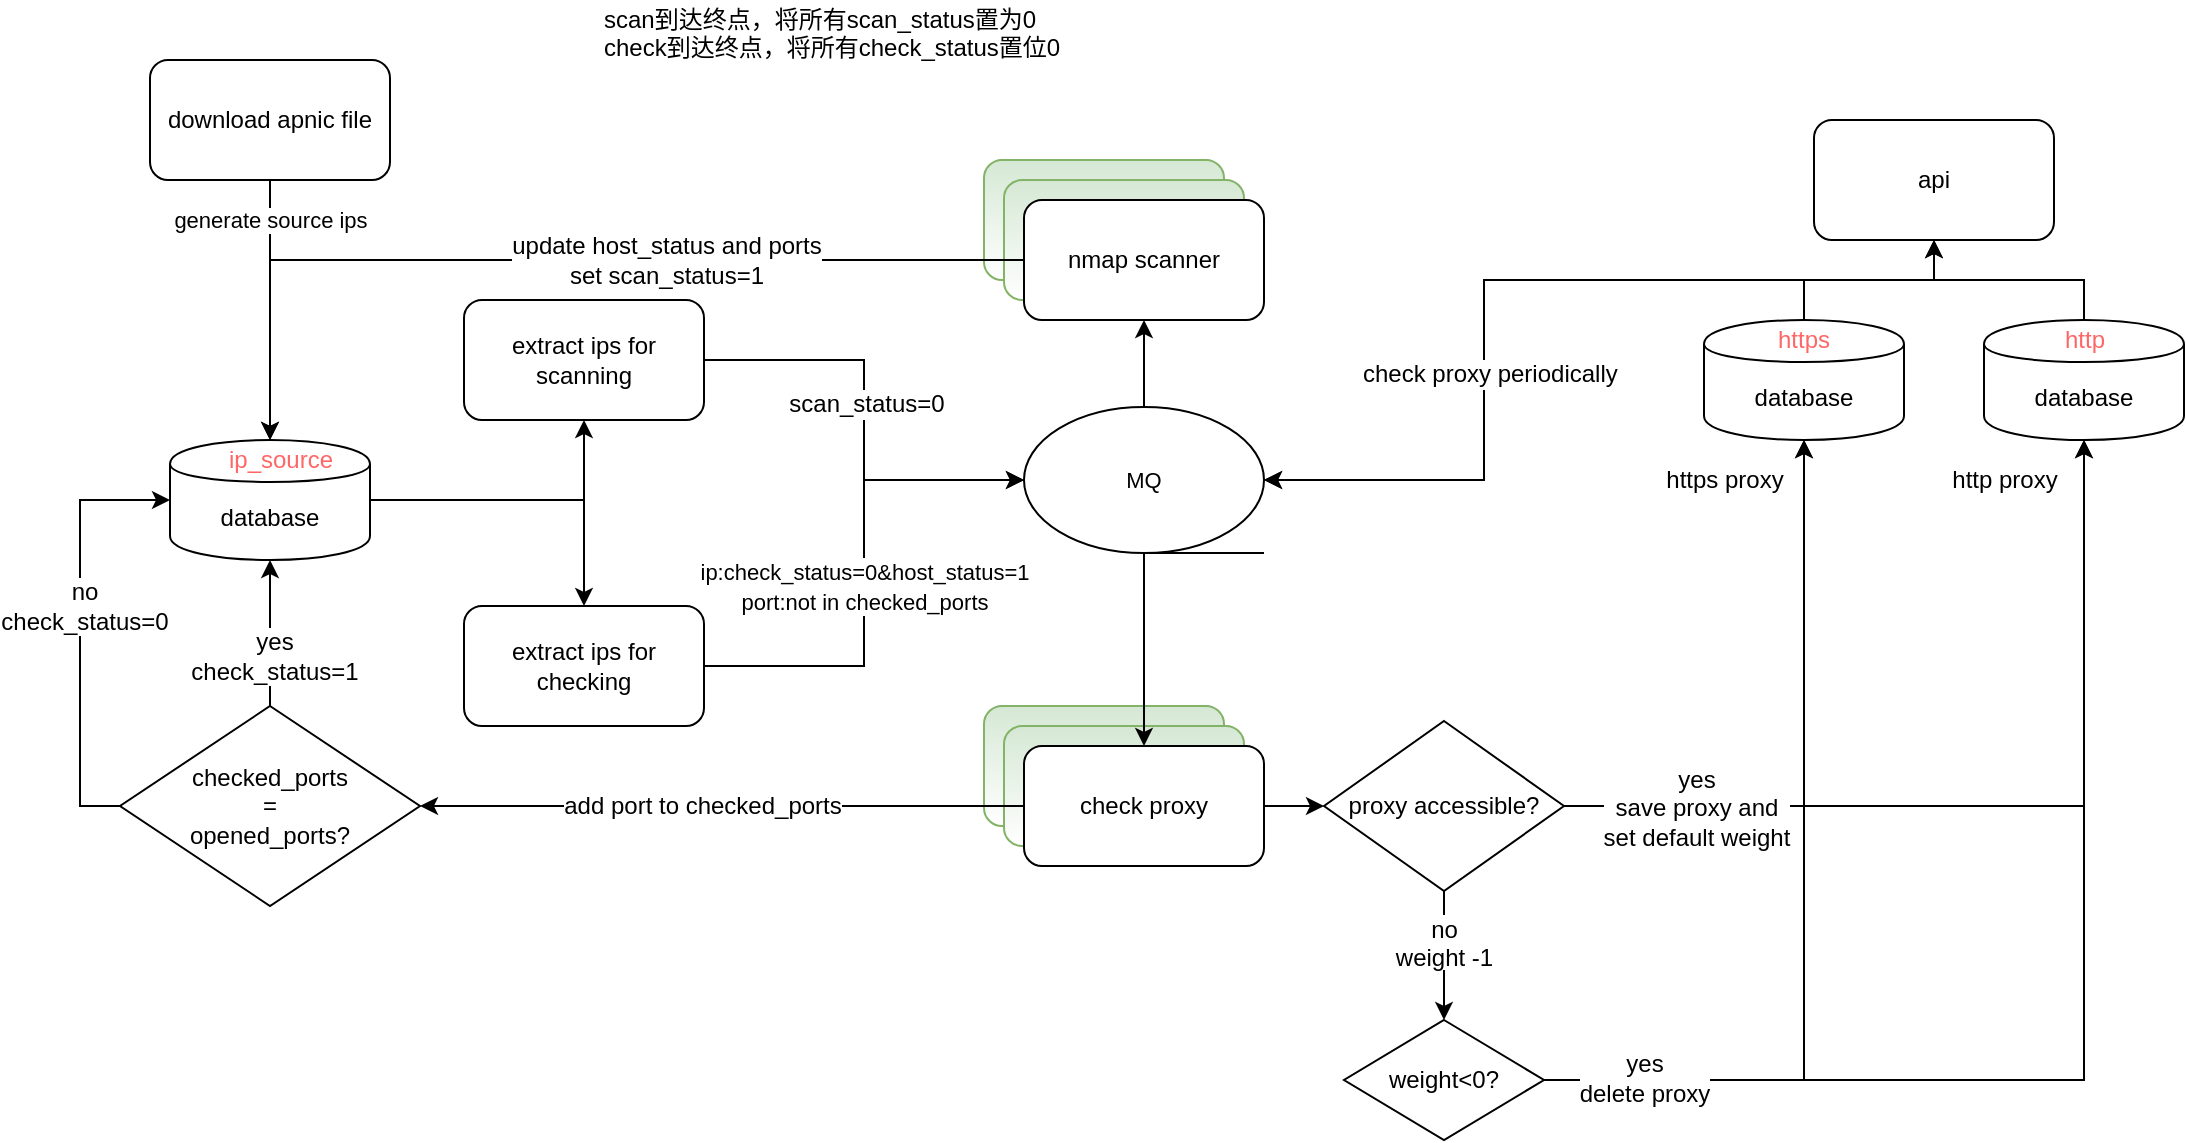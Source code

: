 <mxfile version="11.1.4" type="device"><diagram id="Yo2km9Xh_Ag7PvmVxFJd" name="Page-1"><mxGraphModel dx="946" dy="682" grid="1" gridSize="10" guides="1" tooltips="1" connect="1" arrows="1" fold="1" page="1" pageScale="1" pageWidth="1169" pageHeight="827" math="0" shadow="0"><root><mxCell id="0"/><mxCell id="1" parent="0"/><mxCell id="m5gtMWeCyqjaCrw6TMBH-10" style="edgeStyle=orthogonalEdgeStyle;rounded=0;orthogonalLoop=1;jettySize=auto;html=1;" parent="1" source="MFWOutUCFMzNUMl_NSZx-15" target="m5gtMWeCyqjaCrw6TMBH-5" edge="1"><mxGeometry relative="1" as="geometry"/></mxCell><mxCell id="m5gtMWeCyqjaCrw6TMBH-13" value="http proxy" style="text;html=1;resizable=0;points=[];align=center;verticalAlign=middle;labelBackgroundColor=#ffffff;" parent="m5gtMWeCyqjaCrw6TMBH-10" vertex="1" connectable="0"><mxGeometry x="0.536" relative="1" as="geometry"><mxPoint x="-40" y="-83" as="offset"/></mxGeometry></mxCell><mxCell id="m5gtMWeCyqjaCrw6TMBH-11" style="edgeStyle=orthogonalEdgeStyle;rounded=0;orthogonalLoop=1;jettySize=auto;html=1;" parent="1" source="MFWOutUCFMzNUMl_NSZx-15" target="m5gtMWeCyqjaCrw6TMBH-8" edge="1"><mxGeometry relative="1" as="geometry"/></mxCell><mxCell id="m5gtMWeCyqjaCrw6TMBH-12" value="yes&lt;br&gt;save proxy and&lt;br&gt;set default weight" style="text;html=1;resizable=0;points=[];align=center;verticalAlign=middle;labelBackgroundColor=#ffffff;" parent="m5gtMWeCyqjaCrw6TMBH-11" vertex="1" connectable="0"><mxGeometry x="-0.564" y="-1" relative="1" as="geometry"><mxPoint as="offset"/></mxGeometry></mxCell><mxCell id="m5gtMWeCyqjaCrw6TMBH-14" value="https proxy" style="text;html=1;resizable=0;points=[];align=center;verticalAlign=middle;labelBackgroundColor=#ffffff;" parent="m5gtMWeCyqjaCrw6TMBH-11" vertex="1" connectable="0"><mxGeometry x="0.51" relative="1" as="geometry"><mxPoint x="-40" y="-54" as="offset"/></mxGeometry></mxCell><mxCell id="m5gtMWeCyqjaCrw6TMBH-33" style="edgeStyle=orthogonalEdgeStyle;rounded=0;orthogonalLoop=1;jettySize=auto;html=1;exitX=0.5;exitY=1;exitDx=0;exitDy=0;" parent="1" source="MFWOutUCFMzNUMl_NSZx-15" target="m5gtMWeCyqjaCrw6TMBH-39" edge="1"><mxGeometry relative="1" as="geometry"><mxPoint x="740" y="578" as="targetPoint"/></mxGeometry></mxCell><mxCell id="m5gtMWeCyqjaCrw6TMBH-34" value="no&#10;weight -1" style="text;resizable=0;points=[];align=center;verticalAlign=middle;labelBackgroundColor=#ffffff;" parent="m5gtMWeCyqjaCrw6TMBH-33" vertex="1" connectable="0"><mxGeometry x="-0.566" y="-2" relative="1" as="geometry"><mxPoint x="2" y="11" as="offset"/></mxGeometry></mxCell><mxCell id="MFWOutUCFMzNUMl_NSZx-15" value="proxy&amp;nbsp;accessible?" style="rhombus;whiteSpace=wrap;html=1;" parent="1" vertex="1"><mxGeometry x="680" y="438.5" width="120" height="85" as="geometry"/></mxCell><mxCell id="MFWOutUCFMzNUMl_NSZx-24" value="generate source ips" style="edgeStyle=orthogonalEdgeStyle;rounded=0;orthogonalLoop=1;jettySize=auto;html=1;" parent="1" source="MFWOutUCFMzNUMl_NSZx-185" target="MFWOutUCFMzNUMl_NSZx-25" edge="1"><mxGeometry x="-0.692" relative="1" as="geometry"><mxPoint x="-85" y="298" as="sourcePoint"/><mxPoint x="50" y="268" as="targetPoint"/><mxPoint as="offset"/></mxGeometry></mxCell><mxCell id="MFWOutUCFMzNUMl_NSZx-66" value="" style="group" parent="1" vertex="1" connectable="0"><mxGeometry x="103" y="298" width="100" height="60" as="geometry"/></mxCell><mxCell id="MFWOutUCFMzNUMl_NSZx-25" value="database" style="shape=cylinder;whiteSpace=wrap;html=1;boundedLbl=1;backgroundOutline=1;" parent="MFWOutUCFMzNUMl_NSZx-66" vertex="1"><mxGeometry width="100" height="60" as="geometry"/></mxCell><mxCell id="MFWOutUCFMzNUMl_NSZx-31" value="ip_source" style="text;html=1;resizable=0;points=[];autosize=1;align=center;verticalAlign=top;spacingTop=-4;labelBackgroundColor=none;fontColor=#FF6666;fillColor=none;gradientColor=none;strokeColor=none;rounded=0;glass=0;comic=0;shadow=0;" parent="MFWOutUCFMzNUMl_NSZx-66" vertex="1"><mxGeometry x="20" width="70" height="20" as="geometry"/></mxCell><mxCell id="MFWOutUCFMzNUMl_NSZx-232" style="edgeStyle=orthogonalEdgeStyle;rounded=0;orthogonalLoop=1;jettySize=auto;html=1;fontColor=#000000;" parent="1" source="MFWOutUCFMzNUMl_NSZx-173" target="MFWOutUCFMzNUMl_NSZx-229" edge="1"><mxGeometry relative="1" as="geometry"/></mxCell><mxCell id="MFWOutUCFMzNUMl_NSZx-173" value="&lt;span style=&quot;font-size: 11px ; background-color: rgb(255 , 255 , 255)&quot;&gt;MQ&lt;/span&gt;" style="strokeWidth=1;html=1;shape=mxgraph.flowchart.sequential_data;whiteSpace=wrap;shadow=0;fontFamily=Helvetica;fontSize=12;fontColor=#000000;align=center;strokeColor=#000000;fontStyle=0;fillColor=#ffffff;gradientColor=none;" parent="1" vertex="1"><mxGeometry x="530" y="281.5" width="120" height="73" as="geometry"/></mxCell><mxCell id="MFWOutUCFMzNUMl_NSZx-185" value="download apnic file" style="rounded=1;whiteSpace=wrap;html=1;shadow=0;glass=0;comic=0;labelBackgroundColor=none;strokeColor=#000000;fillColor=none;gradientColor=none;fontColor=#000000;align=center;" parent="1" vertex="1"><mxGeometry x="93" y="108" width="120" height="60" as="geometry"/></mxCell><mxCell id="MFWOutUCFMzNUMl_NSZx-222" style="edgeStyle=orthogonalEdgeStyle;rounded=0;orthogonalLoop=1;jettySize=auto;html=1;fontColor=#000000;entryX=0;entryY=0.5;entryDx=0;entryDy=0;entryPerimeter=0;" parent="1" source="MFWOutUCFMzNUMl_NSZx-188" target="MFWOutUCFMzNUMl_NSZx-173" edge="1"><mxGeometry relative="1" as="geometry"/></mxCell><mxCell id="MFWOutUCFMzNUMl_NSZx-223" value="scan_status=0" style="text;html=1;resizable=0;points=[];align=center;verticalAlign=middle;labelBackgroundColor=#ffffff;fontColor=#000000;" parent="MFWOutUCFMzNUMl_NSZx-222" vertex="1" connectable="0"><mxGeometry x="-0.525" y="3" relative="1" as="geometry"><mxPoint x="28" y="25" as="offset"/></mxGeometry></mxCell><mxCell id="MFWOutUCFMzNUMl_NSZx-188" value="extract ips for scanning" style="rounded=1;whiteSpace=wrap;html=1;shadow=0;glass=0;comic=0;labelBackgroundColor=none;strokeColor=#000000;fillColor=none;gradientColor=none;fontColor=#000000;align=center;" parent="1" vertex="1"><mxGeometry x="250" y="228" width="120" height="60" as="geometry"/></mxCell><mxCell id="MFWOutUCFMzNUMl_NSZx-192" style="edgeStyle=orthogonalEdgeStyle;rounded=0;orthogonalLoop=1;jettySize=auto;html=1;fontColor=#000000;" parent="1" source="MFWOutUCFMzNUMl_NSZx-25" target="MFWOutUCFMzNUMl_NSZx-197" edge="1"><mxGeometry relative="1" as="geometry"><mxPoint x="281.5" y="411" as="targetPoint"/></mxGeometry></mxCell><mxCell id="MFWOutUCFMzNUMl_NSZx-198" style="edgeStyle=orthogonalEdgeStyle;rounded=0;orthogonalLoop=1;jettySize=auto;html=1;fontColor=#000000;entryX=0;entryY=0.5;entryDx=0;entryDy=0;entryPerimeter=0;" parent="1" source="MFWOutUCFMzNUMl_NSZx-197" target="MFWOutUCFMzNUMl_NSZx-173" edge="1"><mxGeometry relative="1" as="geometry"/></mxCell><mxCell id="MFWOutUCFMzNUMl_NSZx-199" value="&lt;span style=&quot;font-size: 11px&quot;&gt;ip:check_status=0&amp;amp;&lt;/span&gt;&lt;span style=&quot;font-size: 11px&quot;&gt;host_status=1&lt;br&gt;port:not in checked_ports&lt;br&gt;&lt;/span&gt;" style="text;html=1;resizable=0;points=[];align=center;verticalAlign=middle;labelBackgroundColor=#ffffff;fontColor=#000000;" parent="MFWOutUCFMzNUMl_NSZx-198" vertex="1" connectable="0"><mxGeometry x="-0.15" relative="1" as="geometry"><mxPoint y="-13" as="offset"/></mxGeometry></mxCell><mxCell id="MFWOutUCFMzNUMl_NSZx-197" value="extract ips for checking" style="rounded=1;whiteSpace=wrap;html=1;shadow=0;glass=0;comic=0;labelBackgroundColor=none;strokeColor=#000000;fillColor=none;gradientColor=none;fontColor=#000000;align=center;" parent="1" vertex="1"><mxGeometry x="250" y="381" width="120" height="60" as="geometry"/></mxCell><mxCell id="MFWOutUCFMzNUMl_NSZx-218" style="edgeStyle=orthogonalEdgeStyle;rounded=0;orthogonalLoop=1;jettySize=auto;html=1;fontColor=#000000;" parent="1" source="MFWOutUCFMzNUMl_NSZx-207" target="MFWOutUCFMzNUMl_NSZx-25" edge="1"><mxGeometry relative="1" as="geometry"/></mxCell><mxCell id="MFWOutUCFMzNUMl_NSZx-220" value="yes&lt;br&gt;check_status=1" style="text;html=1;resizable=0;points=[];align=center;verticalAlign=middle;labelBackgroundColor=#ffffff;fontColor=#000000;" parent="MFWOutUCFMzNUMl_NSZx-218" vertex="1" connectable="0"><mxGeometry x="-0.302" y="-2" relative="1" as="geometry"><mxPoint as="offset"/></mxGeometry></mxCell><mxCell id="KcCtl1pjWbfD_GEPnGM4-5" style="edgeStyle=orthogonalEdgeStyle;rounded=0;orthogonalLoop=1;jettySize=auto;html=1;exitX=0;exitY=0.5;exitDx=0;exitDy=0;entryX=0;entryY=0.5;entryDx=0;entryDy=0;" parent="1" source="MFWOutUCFMzNUMl_NSZx-207" target="MFWOutUCFMzNUMl_NSZx-25" edge="1"><mxGeometry relative="1" as="geometry"><mxPoint x="60" y="350" as="targetPoint"/></mxGeometry></mxCell><mxCell id="KcCtl1pjWbfD_GEPnGM4-6" value="no&lt;br&gt;check_status=0" style="text;html=1;resizable=0;points=[];align=center;verticalAlign=middle;labelBackgroundColor=#ffffff;" parent="KcCtl1pjWbfD_GEPnGM4-5" vertex="1" connectable="0"><mxGeometry x="-0.106" relative="1" as="geometry"><mxPoint x="2" y="-23" as="offset"/></mxGeometry></mxCell><mxCell id="MFWOutUCFMzNUMl_NSZx-207" value="&lt;span style=&quot;background-color: rgb(255 , 255 , 255)&quot;&gt;checked_ports&lt;br&gt;=&lt;br&gt;opened_ports?&lt;/span&gt;" style="rhombus;whiteSpace=wrap;html=1;rounded=0;shadow=0;glass=0;comic=0;labelBackgroundColor=none;strokeColor=#000000;fillColor=none;gradientColor=none;fontColor=#000000;align=center;" parent="1" vertex="1"><mxGeometry x="78" y="431" width="150" height="100" as="geometry"/></mxCell><mxCell id="MFWOutUCFMzNUMl_NSZx-214" style="edgeStyle=orthogonalEdgeStyle;rounded=0;orthogonalLoop=1;jettySize=auto;html=1;fontColor=#000000;" parent="1" source="MFWOutUCFMzNUMl_NSZx-255" target="MFWOutUCFMzNUMl_NSZx-15" edge="1"><mxGeometry relative="1" as="geometry"><mxPoint x="590" y="527.5" as="sourcePoint"/></mxGeometry></mxCell><mxCell id="MFWOutUCFMzNUMl_NSZx-224" style="edgeStyle=orthogonalEdgeStyle;rounded=0;orthogonalLoop=1;jettySize=auto;html=1;fontColor=#000000;" parent="1" source="MFWOutUCFMzNUMl_NSZx-25" target="MFWOutUCFMzNUMl_NSZx-188" edge="1"><mxGeometry relative="1" as="geometry"/></mxCell><mxCell id="MFWOutUCFMzNUMl_NSZx-234" value="" style="group" parent="1" vertex="1" connectable="0"><mxGeometry x="510" y="158" width="140" height="80" as="geometry"/></mxCell><mxCell id="MFWOutUCFMzNUMl_NSZx-233" value="" style="group" parent="MFWOutUCFMzNUMl_NSZx-234" vertex="1" connectable="0"><mxGeometry width="140" height="80" as="geometry"/></mxCell><mxCell id="MFWOutUCFMzNUMl_NSZx-231" value="" style="group" parent="MFWOutUCFMzNUMl_NSZx-233" vertex="1" connectable="0"><mxGeometry width="140" height="80" as="geometry"/></mxCell><mxCell id="MFWOutUCFMzNUMl_NSZx-227" value="" style="rounded=1;whiteSpace=wrap;html=1;shadow=0;glass=0;comic=0;labelBackgroundColor=none;strokeColor=#82b366;fillColor=#d5e8d4;align=center;gradientColor=#ffffff;" parent="MFWOutUCFMzNUMl_NSZx-231" vertex="1"><mxGeometry width="120" height="60" as="geometry"/></mxCell><mxCell id="MFWOutUCFMzNUMl_NSZx-228" value="" style="rounded=1;whiteSpace=wrap;html=1;shadow=0;glass=0;comic=0;labelBackgroundColor=none;strokeColor=#82b366;fillColor=#d5e8d4;align=center;gradientColor=#ffffff;" parent="MFWOutUCFMzNUMl_NSZx-231" vertex="1"><mxGeometry x="10" y="10" width="120" height="60" as="geometry"/></mxCell><mxCell id="MFWOutUCFMzNUMl_NSZx-229" value="nmap scanner" style="rounded=1;whiteSpace=wrap;html=1;shadow=0;glass=0;comic=0;labelBackgroundColor=none;align=center;" parent="MFWOutUCFMzNUMl_NSZx-231" vertex="1"><mxGeometry x="20" y="20" width="120" height="60" as="geometry"/></mxCell><mxCell id="MFWOutUCFMzNUMl_NSZx-235" style="edgeStyle=orthogonalEdgeStyle;rounded=0;orthogonalLoop=1;jettySize=auto;html=1;fontColor=#000000;" parent="1" source="MFWOutUCFMzNUMl_NSZx-229" target="MFWOutUCFMzNUMl_NSZx-25" edge="1"><mxGeometry relative="1" as="geometry"><mxPoint x="500" y="168" as="sourcePoint"/></mxGeometry></mxCell><mxCell id="MFWOutUCFMzNUMl_NSZx-237" value="update host_status and ports&lt;br&gt;set scan_status=1" style="text;html=1;resizable=0;points=[];align=center;verticalAlign=middle;labelBackgroundColor=#ffffff;fontColor=#000000;" parent="MFWOutUCFMzNUMl_NSZx-235" vertex="1" connectable="0"><mxGeometry x="-0.231" relative="1" as="geometry"><mxPoint as="offset"/></mxGeometry></mxCell><mxCell id="MFWOutUCFMzNUMl_NSZx-250" value="" style="group" parent="1" vertex="1" connectable="0"><mxGeometry x="510" y="431" width="140" height="80" as="geometry"/></mxCell><mxCell id="MFWOutUCFMzNUMl_NSZx-251" value="" style="group" parent="MFWOutUCFMzNUMl_NSZx-250" vertex="1" connectable="0"><mxGeometry width="140" height="80" as="geometry"/></mxCell><mxCell id="MFWOutUCFMzNUMl_NSZx-252" value="" style="group" parent="MFWOutUCFMzNUMl_NSZx-251" vertex="1" connectable="0"><mxGeometry width="140" height="80" as="geometry"/></mxCell><mxCell id="MFWOutUCFMzNUMl_NSZx-253" value="" style="rounded=1;whiteSpace=wrap;html=1;shadow=0;glass=0;comic=0;labelBackgroundColor=none;strokeColor=#82b366;fillColor=#d5e8d4;align=center;gradientColor=#ffffff;" parent="MFWOutUCFMzNUMl_NSZx-252" vertex="1"><mxGeometry width="120" height="60" as="geometry"/></mxCell><mxCell id="MFWOutUCFMzNUMl_NSZx-254" value="" style="rounded=1;whiteSpace=wrap;html=1;shadow=0;glass=0;comic=0;labelBackgroundColor=none;strokeColor=#82b366;fillColor=#d5e8d4;align=center;gradientColor=#ffffff;" parent="MFWOutUCFMzNUMl_NSZx-252" vertex="1"><mxGeometry x="10" y="10" width="120" height="60" as="geometry"/></mxCell><mxCell id="MFWOutUCFMzNUMl_NSZx-255" value="check proxy" style="rounded=1;whiteSpace=wrap;html=1;shadow=0;glass=0;comic=0;labelBackgroundColor=none;align=center;" parent="MFWOutUCFMzNUMl_NSZx-252" vertex="1"><mxGeometry x="20" y="20" width="120" height="60" as="geometry"/></mxCell><mxCell id="MFWOutUCFMzNUMl_NSZx-213" style="edgeStyle=orthogonalEdgeStyle;rounded=0;orthogonalLoop=1;jettySize=auto;html=1;fontColor=#000000;" parent="1" source="MFWOutUCFMzNUMl_NSZx-173" target="MFWOutUCFMzNUMl_NSZx-255" edge="1"><mxGeometry relative="1" as="geometry"><mxPoint x="590" y="398" as="targetPoint"/></mxGeometry></mxCell><mxCell id="MFWOutUCFMzNUMl_NSZx-215" style="edgeStyle=orthogonalEdgeStyle;rounded=0;orthogonalLoop=1;jettySize=auto;html=1;fontColor=#000000;entryX=1;entryY=0.5;entryDx=0;entryDy=0;" parent="1" source="MFWOutUCFMzNUMl_NSZx-255" target="MFWOutUCFMzNUMl_NSZx-207" edge="1"><mxGeometry relative="1" as="geometry"><mxPoint x="450" y="530" as="sourcePoint"/></mxGeometry></mxCell><mxCell id="MFWOutUCFMzNUMl_NSZx-217" value="add port to checked_ports" style="text;html=1;resizable=0;points=[];align=center;verticalAlign=middle;labelBackgroundColor=#ffffff;fontColor=#000000;" parent="MFWOutUCFMzNUMl_NSZx-215" vertex="1" connectable="0"><mxGeometry y="-2" relative="1" as="geometry"><mxPoint x="-10" y="2" as="offset"/></mxGeometry></mxCell><mxCell id="m5gtMWeCyqjaCrw6TMBH-4" value="" style="group" parent="1" vertex="1" connectable="0"><mxGeometry x="1010" y="238" width="100" height="60" as="geometry"/></mxCell><mxCell id="m5gtMWeCyqjaCrw6TMBH-5" value="database" style="shape=cylinder;whiteSpace=wrap;html=1;boundedLbl=1;backgroundOutline=1;" parent="m5gtMWeCyqjaCrw6TMBH-4" vertex="1"><mxGeometry width="100" height="60" as="geometry"/></mxCell><mxCell id="m5gtMWeCyqjaCrw6TMBH-6" value="http" style="text;html=1;resizable=0;points=[];autosize=1;align=center;verticalAlign=top;spacingTop=-4;labelBackgroundColor=none;fontColor=#FF6666;fillColor=none;gradientColor=none;strokeColor=none;rounded=0;glass=0;comic=0;shadow=0;" parent="m5gtMWeCyqjaCrw6TMBH-4" vertex="1"><mxGeometry x="30" width="40" height="20" as="geometry"/></mxCell><mxCell id="m5gtMWeCyqjaCrw6TMBH-7" value="" style="group" parent="1" vertex="1" connectable="0"><mxGeometry x="870" y="238" width="100" height="60" as="geometry"/></mxCell><mxCell id="m5gtMWeCyqjaCrw6TMBH-8" value="database" style="shape=cylinder;whiteSpace=wrap;html=1;boundedLbl=1;backgroundOutline=1;" parent="m5gtMWeCyqjaCrw6TMBH-7" vertex="1"><mxGeometry width="100" height="60" as="geometry"/></mxCell><mxCell id="m5gtMWeCyqjaCrw6TMBH-9" value="https" style="text;html=1;resizable=0;points=[];autosize=1;align=left;verticalAlign=top;spacingTop=-4;labelBackgroundColor=none;fontColor=#FF6666;fillColor=none;gradientColor=none;strokeColor=none;rounded=0;glass=0;comic=0;shadow=0;" parent="m5gtMWeCyqjaCrw6TMBH-7" vertex="1"><mxGeometry x="35" width="40" height="20" as="geometry"/></mxCell><mxCell id="m5gtMWeCyqjaCrw6TMBH-16" value="api" style="rounded=1;whiteSpace=wrap;html=1;shadow=0;glass=0;comic=0;labelBackgroundColor=none;strokeColor=#000000;fillColor=none;gradientColor=none;fontColor=#000000;align=center;" parent="1" vertex="1"><mxGeometry x="925" y="138" width="120" height="60" as="geometry"/></mxCell><mxCell id="m5gtMWeCyqjaCrw6TMBH-22" style="edgeStyle=orthogonalEdgeStyle;rounded=0;orthogonalLoop=1;jettySize=auto;html=1;exitX=0.5;exitY=0;exitDx=0;exitDy=0;" parent="1" source="m5gtMWeCyqjaCrw6TMBH-8" target="MFWOutUCFMzNUMl_NSZx-173" edge="1"><mxGeometry relative="1" as="geometry"/></mxCell><mxCell id="m5gtMWeCyqjaCrw6TMBH-23" style="edgeStyle=orthogonalEdgeStyle;rounded=0;orthogonalLoop=1;jettySize=auto;html=1;exitX=0.5;exitY=0;exitDx=0;exitDy=0;" parent="1" source="m5gtMWeCyqjaCrw6TMBH-5" target="MFWOutUCFMzNUMl_NSZx-173" edge="1"><mxGeometry relative="1" as="geometry"><Array as="points"><mxPoint x="1060" y="218"/><mxPoint x="760" y="218"/><mxPoint x="760" y="318"/></Array></mxGeometry></mxCell><mxCell id="m5gtMWeCyqjaCrw6TMBH-24" value="&amp;nbsp;check proxy&amp;nbsp;periodically" style="text;html=1;resizable=0;points=[];align=center;verticalAlign=middle;labelBackgroundColor=#ffffff;" parent="m5gtMWeCyqjaCrw6TMBH-23" vertex="1" connectable="0"><mxGeometry x="0.385" y="1" relative="1" as="geometry"><mxPoint as="offset"/></mxGeometry></mxCell><mxCell id="m5gtMWeCyqjaCrw6TMBH-25" style="edgeStyle=orthogonalEdgeStyle;rounded=0;orthogonalLoop=1;jettySize=auto;html=1;" parent="1" source="m5gtMWeCyqjaCrw6TMBH-5" target="m5gtMWeCyqjaCrw6TMBH-16" edge="1"><mxGeometry relative="1" as="geometry"/></mxCell><mxCell id="m5gtMWeCyqjaCrw6TMBH-26" style="edgeStyle=orthogonalEdgeStyle;rounded=0;orthogonalLoop=1;jettySize=auto;html=1;" parent="1" source="m5gtMWeCyqjaCrw6TMBH-8" target="m5gtMWeCyqjaCrw6TMBH-16" edge="1"><mxGeometry relative="1" as="geometry"/></mxCell><mxCell id="m5gtMWeCyqjaCrw6TMBH-41" style="edgeStyle=orthogonalEdgeStyle;rounded=0;orthogonalLoop=1;jettySize=auto;html=1;entryX=0.5;entryY=1;entryDx=0;entryDy=0;" parent="1" source="m5gtMWeCyqjaCrw6TMBH-39" target="m5gtMWeCyqjaCrw6TMBH-8" edge="1"><mxGeometry relative="1" as="geometry"><mxPoint x="920" y="708" as="targetPoint"/></mxGeometry></mxCell><mxCell id="m5gtMWeCyqjaCrw6TMBH-42" style="edgeStyle=orthogonalEdgeStyle;rounded=0;orthogonalLoop=1;jettySize=auto;html=1;" parent="1" source="m5gtMWeCyqjaCrw6TMBH-39" target="m5gtMWeCyqjaCrw6TMBH-5" edge="1"><mxGeometry relative="1" as="geometry"><mxPoint x="1062" y="298" as="targetPoint"/></mxGeometry></mxCell><mxCell id="m5gtMWeCyqjaCrw6TMBH-43" value="yes&lt;br&gt;delete proxy" style="text;html=1;resizable=0;points=[];align=center;verticalAlign=middle;labelBackgroundColor=#ffffff;" parent="m5gtMWeCyqjaCrw6TMBH-42" vertex="1" connectable="0"><mxGeometry x="-0.833" y="1" relative="1" as="geometry"><mxPoint as="offset"/></mxGeometry></mxCell><mxCell id="m5gtMWeCyqjaCrw6TMBH-39" value="weight&amp;lt;0?" style="rhombus;whiteSpace=wrap;html=1;fontFamily=Helvetica;fontSize=12;fontColor=#000000;align=center;strokeColor=#000000;fillColor=#ffffff;" parent="1" vertex="1"><mxGeometry x="690" y="588" width="100" height="60" as="geometry"/></mxCell><mxCell id="NnEkrsh-T44qmJVhNgWl-8" value="scan到达终点，将所有scan_status置为0&lt;br&gt;check到达终点，将所有check_status置位0" style="text;html=1;resizable=0;points=[];autosize=1;align=left;verticalAlign=top;spacingTop=-4;" vertex="1" parent="1"><mxGeometry x="318" y="78" width="240" height="30" as="geometry"/></mxCell></root></mxGraphModel></diagram></mxfile>